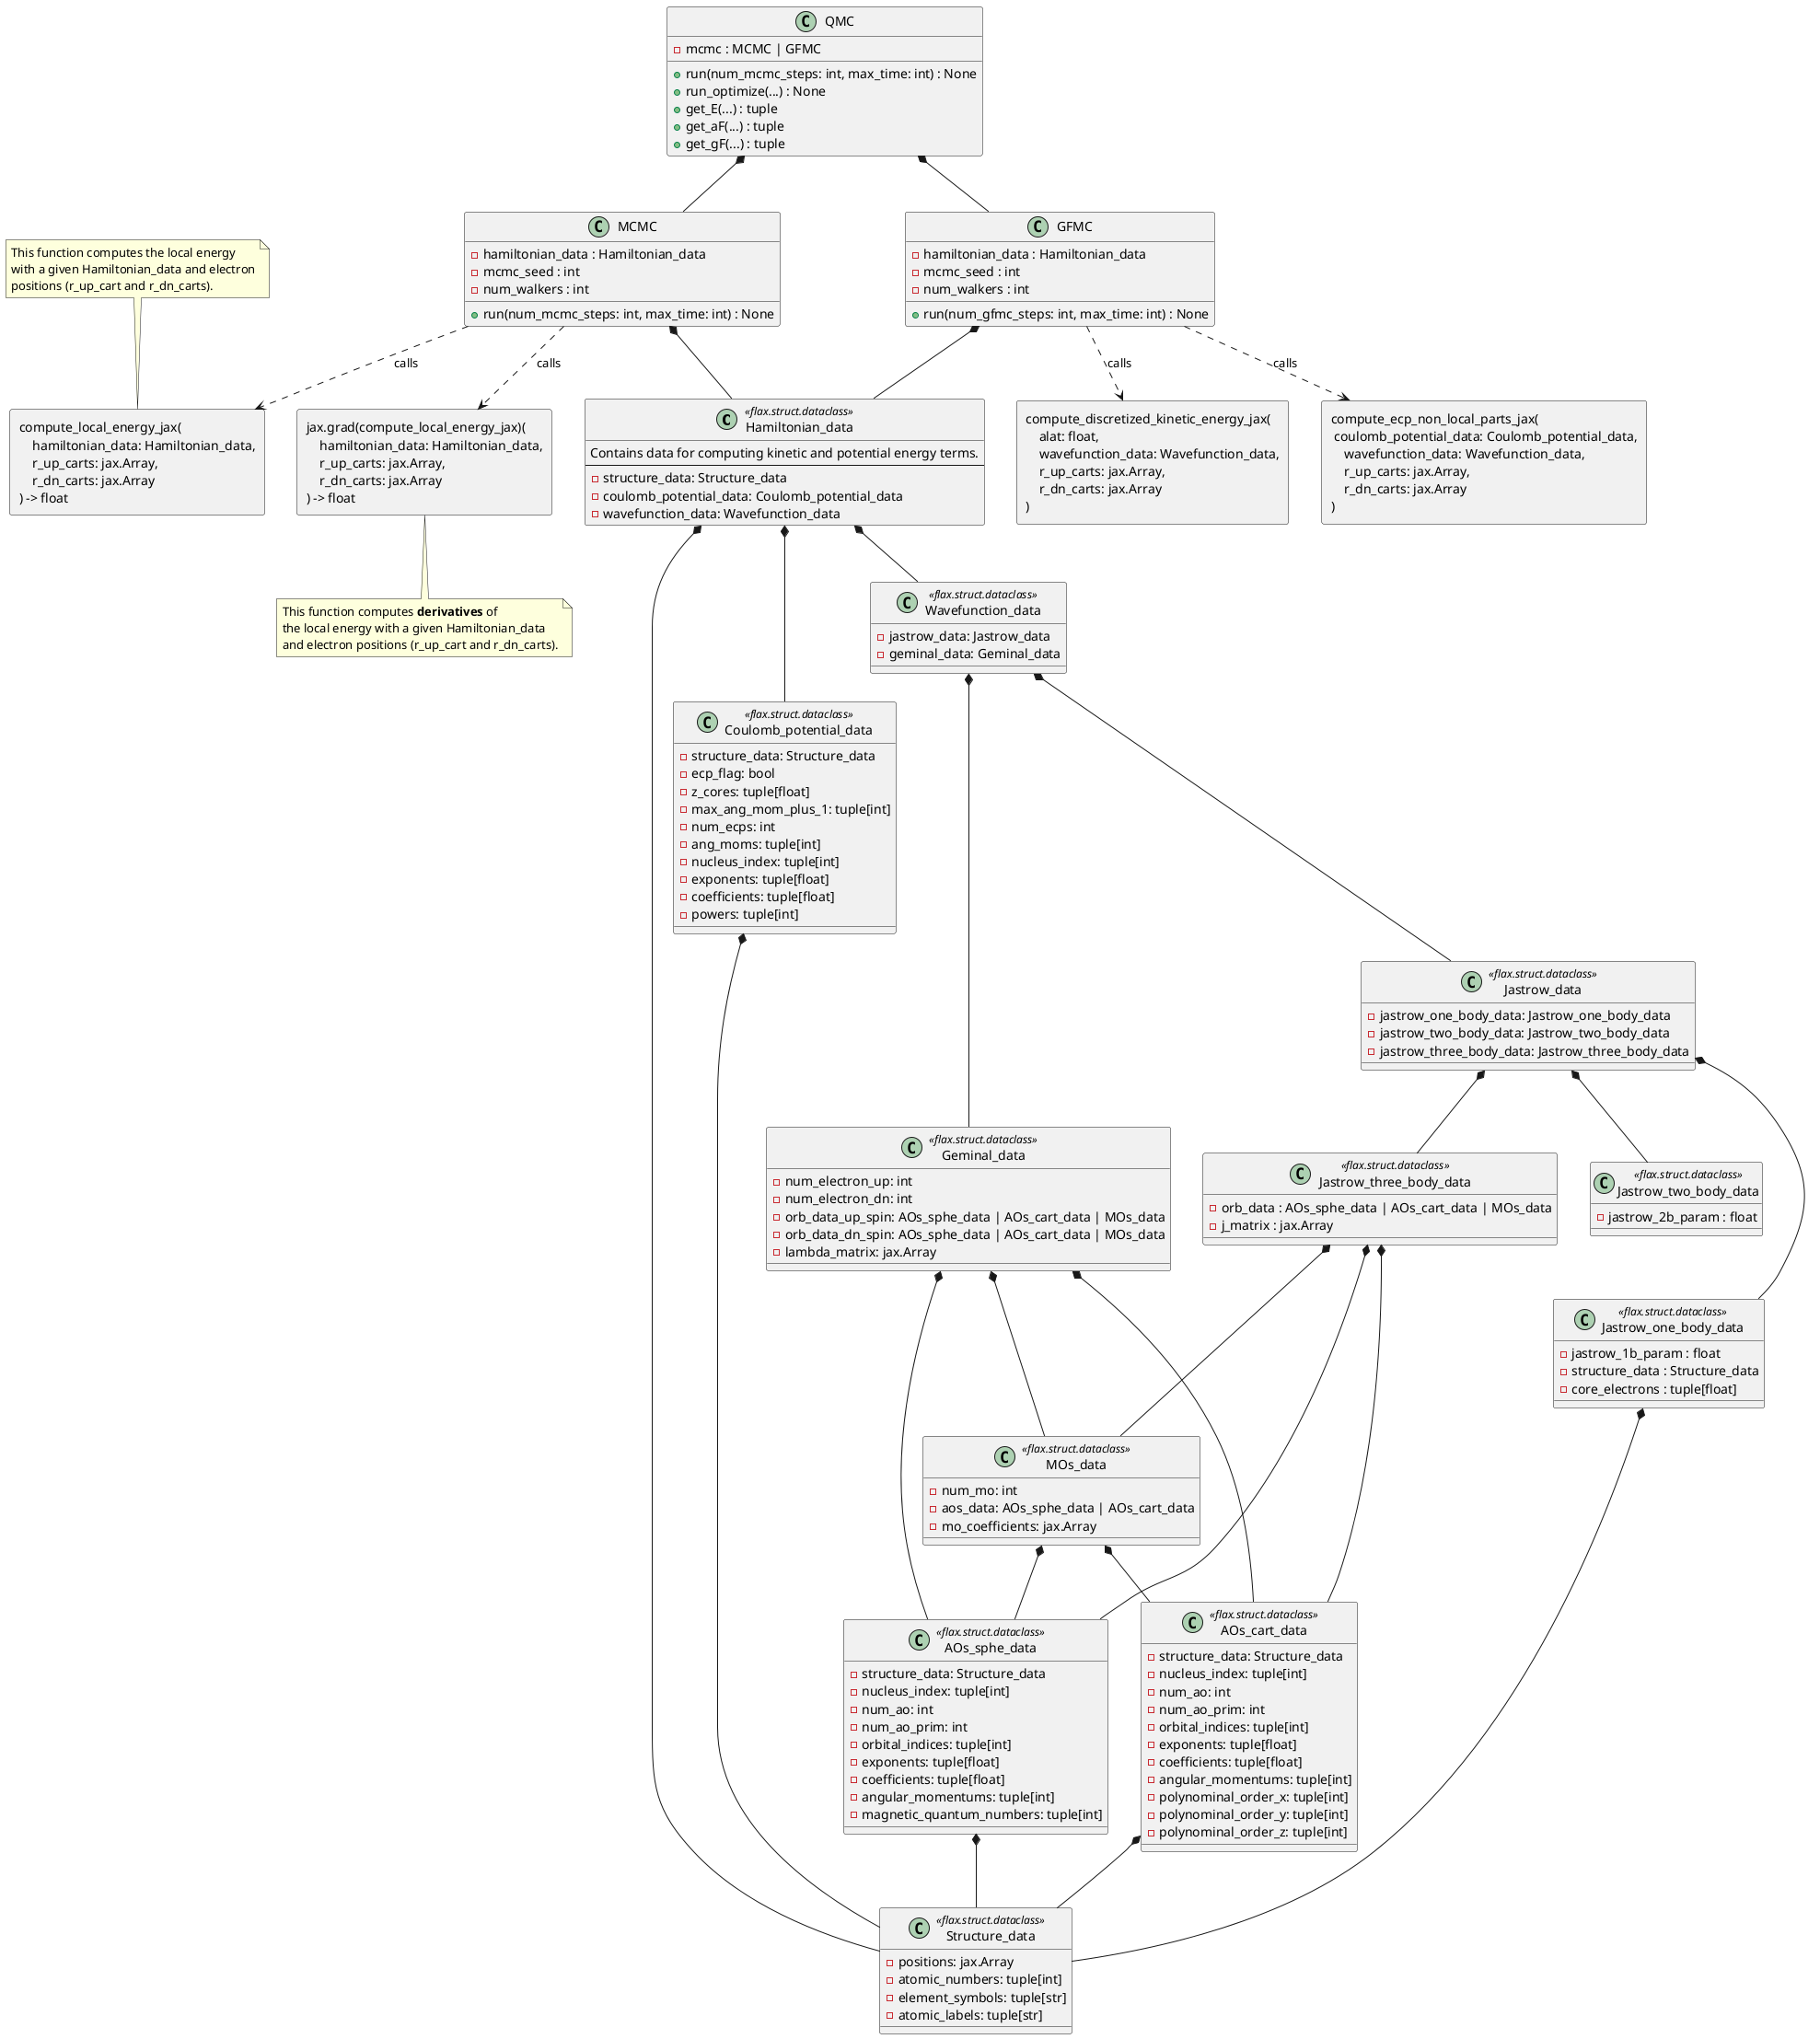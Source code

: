 @startuml complex_example
allowmixing

' ===============================
' Class definitions
' ===============================

class Hamiltonian_data <<flax.struct.dataclass>> {
    Contains data for computing kinetic and potential energy terms.
    --
    - structure_data: Structure_data
    - coulomb_potential_data: Coulomb_potential_data
    - wavefunction_data: Wavefunction_data
}

class Structure_data <<flax.struct.dataclass>> {
    - positions: jax.Array
    - atomic_numbers: tuple[int]
    - element_symbols: tuple[str]
    - atomic_labels: tuple[str]
}

class AOs_cart_data <<flax.struct.dataclass>> {
    - structure_data: Structure_data
    - nucleus_index: tuple[int]
    - num_ao: int
    - num_ao_prim: int
    - orbital_indices: tuple[int]
    - exponents: tuple[float]
    - coefficients: tuple[float]
    - angular_momentums: tuple[int]
    - polynominal_order_x: tuple[int]
    - polynominal_order_y: tuple[int]
    - polynominal_order_z: tuple[int]
}

class AOs_sphe_data <<flax.struct.dataclass>> {
    - structure_data: Structure_data
    - nucleus_index: tuple[int]
    - num_ao: int
    - num_ao_prim: int
    - orbital_indices: tuple[int]
    - exponents: tuple[float]
    - coefficients: tuple[float]
    - angular_momentums: tuple[int]
    - magnetic_quantum_numbers: tuple[int]
}

class Coulomb_potential_data <<flax.struct.dataclass>> {
    - structure_data: Structure_data
    - ecp_flag: bool
    - z_cores: tuple[float]
    - max_ang_mom_plus_1: tuple[int]
    - num_ecps: int
    - ang_moms: tuple[int]
    - nucleus_index: tuple[int]
    - exponents: tuple[float]
    - coefficients: tuple[float]
    - powers: tuple[int]
}

class MOs_data <<flax.struct.dataclass>> {
    - num_mo: int
    - aos_data: AOs_sphe_data | AOs_cart_data
    - mo_coefficients: jax.Array
}

class Geminal_data <<flax.struct.dataclass>> {
    - num_electron_up: int
    - num_electron_dn: int
    - orb_data_up_spin: AOs_sphe_data | AOs_cart_data | MOs_data
    - orb_data_dn_spin: AOs_sphe_data | AOs_cart_data | MOs_data
    - lambda_matrix: jax.Array
}

class Jastrow_data <<flax.struct.dataclass>> {
    - jastrow_one_body_data: Jastrow_one_body_data
    - jastrow_two_body_data: Jastrow_two_body_data
    - jastrow_three_body_data: Jastrow_three_body_data
}

class Wavefunction_data <<flax.struct.dataclass>> {
    - jastrow_data: Jastrow_data
    - geminal_data: Geminal_data
}

class Jastrow_one_body_data <<flax.struct.dataclass>> {
    - jastrow_1b_param : float
    - structure_data : Structure_data
    - core_electrons : tuple[float]
}

class Jastrow_two_body_data <<flax.struct.dataclass>> {
    - jastrow_2b_param : float
}

class Jastrow_three_body_data <<flax.struct.dataclass>> {
    - orb_data : AOs_sphe_data | AOs_cart_data | MOs_data
    - j_matrix : jax.Array
}

class MCMC {
    - hamiltonian_data : Hamiltonian_data
    - mcmc_seed : int
    - num_walkers : int
    + run(num_mcmc_steps: int, max_time: int) : None
}

class GFMC {
    - hamiltonian_data : Hamiltonian_data
    - mcmc_seed : int
    - num_walkers : int
    + run(num_gfmc_steps: int, max_time: int) : None
}

class QMC {
    - mcmc : MCMC | GFMC
    + run(num_mcmc_steps: int, max_time: int) : None
    + run_optimize(...) : None
    + get_E(...) : tuple
    + get_aF(...) : tuple
    + get_gF(...) : tuple
}

' Functions
rectangle "compute_local_energy_jax(\n    hamiltonian_data: Hamiltonian_data,\n    r_up_carts: jax.Array,\n    r_dn_carts: jax.Array\n) -> float" as compute_local_energy_jax
rectangle "jax.grad(compute_local_energy_jax)(\n    hamiltonian_data: Hamiltonian_data,\n    r_up_carts: jax.Array,\n    r_dn_carts: jax.Array\n) -> float" as grad_compute_local_energy_jax
rectangle "compute_discretized_kinetic_energy_jax(\n    alat: float,\n    wavefunction_data: Wavefunction_data,\n    r_up_carts: jax.Array,\n    r_dn_carts: jax.Array\n)" as compute_discretized_kinetic_energy_jax
rectangle "compute_ecp_non_local_parts_jax(\n coulomb_potential_data: Coulomb_potential_data,\n    wavefunction_data: Wavefunction_data,\n    r_up_carts: jax.Array,\n    r_dn_carts: jax.Array\n)" as compute_ecp_non_local_parts_jax

' Dependency relationships
note top of compute_local_energy_jax
This function computes the local energy
with a given Hamiltonian_data and electron
positions (r_up_cart and r_dn_carts).
end note

note bottom of grad_compute_local_energy_jax
This function computes **derivatives** of
the local energy with a given Hamiltonian_data
and electron positions (r_up_cart and r_dn_carts).
end note

' ===============================
' Class relationships (composition/aggregation)
' ===============================

QMC *-- MCMC
QMC *-- GFMC
MCMC *-- Hamiltonian_data
GFMC *-- Hamiltonian_data
MCMC ..> compute_local_energy_jax: calls
MCMC ..> grad_compute_local_energy_jax: calls
GFMC ..> compute_discretized_kinetic_energy_jax: calls
GFMC ..> compute_ecp_non_local_parts_jax: calls
Jastrow_one_body_data *-- Structure_data
Jastrow_three_body_data *-- AOs_sphe_data
Jastrow_three_body_data *-- AOs_cart_data
Jastrow_three_body_data *-- MOs_data

Hamiltonian_data *-- Structure_data
Hamiltonian_data *-- Coulomb_potential_data
Hamiltonian_data *-- Wavefunction_data

Coulomb_potential_data *-- Structure_data
AOs_cart_data *-- Structure_data
AOs_sphe_data *-- Structure_data
MOs_data *-- AOs_cart_data
MOs_data *-- AOs_sphe_data

Geminal_data *-- AOs_cart_data
Geminal_data *-- AOs_sphe_data
Geminal_data *-- MOs_data

Wavefunction_data *-- Jastrow_data
Wavefunction_data *-- Geminal_data

Jastrow_data *-- Jastrow_one_body_data
Jastrow_data *-- Jastrow_two_body_data
Jastrow_data *-- Jastrow_three_body_data

@enduml
